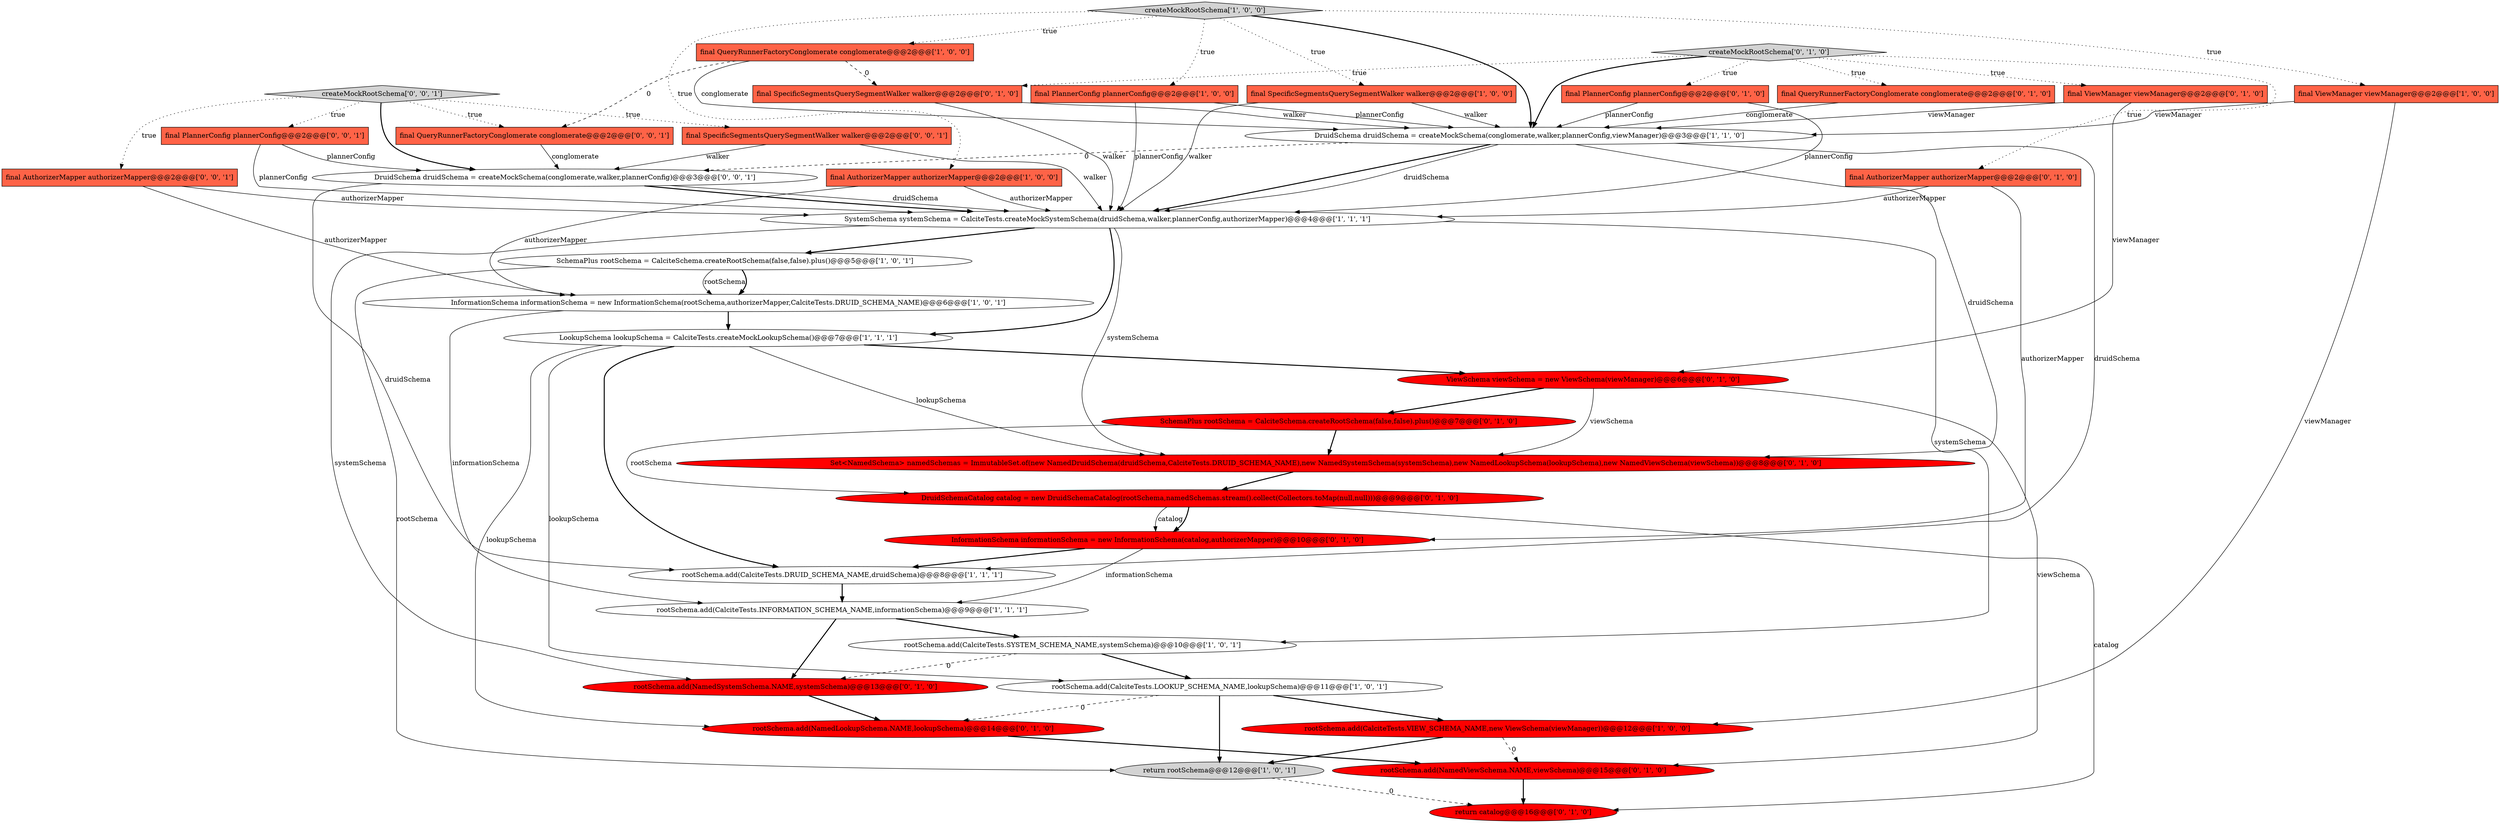 digraph {
23 [style = filled, label = "InformationSchema informationSchema = new InformationSchema(catalog,authorizerMapper)@@@10@@@['0', '1', '0']", fillcolor = red, shape = ellipse image = "AAA1AAABBB2BBB"];
7 [style = filled, label = "InformationSchema informationSchema = new InformationSchema(rootSchema,authorizerMapper,CalciteTests.DRUID_SCHEMA_NAME)@@@6@@@['1', '0', '1']", fillcolor = white, shape = ellipse image = "AAA0AAABBB1BBB"];
34 [style = filled, label = "final SpecificSegmentsQuerySegmentWalker walker@@@2@@@['0', '0', '1']", fillcolor = tomato, shape = box image = "AAA0AAABBB3BBB"];
12 [style = filled, label = "LookupSchema lookupSchema = CalciteTests.createMockLookupSchema()@@@7@@@['1', '1', '1']", fillcolor = white, shape = ellipse image = "AAA0AAABBB1BBB"];
29 [style = filled, label = "SchemaPlus rootSchema = CalciteSchema.createRootSchema(false,false).plus()@@@7@@@['0', '1', '0']", fillcolor = red, shape = ellipse image = "AAA1AAABBB2BBB"];
22 [style = filled, label = "rootSchema.add(NamedLookupSchema.NAME,lookupSchema)@@@14@@@['0', '1', '0']", fillcolor = red, shape = ellipse image = "AAA1AAABBB2BBB"];
19 [style = filled, label = "DruidSchemaCatalog catalog = new DruidSchemaCatalog(rootSchema,namedSchemas.stream().collect(Collectors.toMap(null,null)))@@@9@@@['0', '1', '0']", fillcolor = red, shape = ellipse image = "AAA1AAABBB2BBB"];
14 [style = filled, label = "final QueryRunnerFactoryConglomerate conglomerate@@@2@@@['1', '0', '0']", fillcolor = tomato, shape = box image = "AAA1AAABBB1BBB"];
24 [style = filled, label = "createMockRootSchema['0', '1', '0']", fillcolor = lightgray, shape = diamond image = "AAA0AAABBB2BBB"];
1 [style = filled, label = "DruidSchema druidSchema = createMockSchema(conglomerate,walker,plannerConfig,viewManager)@@@3@@@['1', '1', '0']", fillcolor = white, shape = ellipse image = "AAA0AAABBB1BBB"];
37 [style = filled, label = "createMockRootSchema['0', '0', '1']", fillcolor = lightgray, shape = diamond image = "AAA0AAABBB3BBB"];
25 [style = filled, label = "final PlannerConfig plannerConfig@@@2@@@['0', '1', '0']", fillcolor = tomato, shape = box image = "AAA0AAABBB2BBB"];
6 [style = filled, label = "final PlannerConfig plannerConfig@@@2@@@['1', '0', '0']", fillcolor = tomato, shape = box image = "AAA0AAABBB1BBB"];
26 [style = filled, label = "final ViewManager viewManager@@@2@@@['0', '1', '0']", fillcolor = tomato, shape = box image = "AAA0AAABBB2BBB"];
13 [style = filled, label = "final AuthorizerMapper authorizerMapper@@@2@@@['1', '0', '0']", fillcolor = tomato, shape = box image = "AAA0AAABBB1BBB"];
32 [style = filled, label = "final AuthorizerMapper authorizerMapper@@@2@@@['0', '0', '1']", fillcolor = tomato, shape = box image = "AAA0AAABBB3BBB"];
36 [style = filled, label = "final QueryRunnerFactoryConglomerate conglomerate@@@2@@@['0', '0', '1']", fillcolor = tomato, shape = box image = "AAA0AAABBB3BBB"];
20 [style = filled, label = "return catalog@@@16@@@['0', '1', '0']", fillcolor = red, shape = ellipse image = "AAA1AAABBB2BBB"];
4 [style = filled, label = "rootSchema.add(CalciteTests.SYSTEM_SCHEMA_NAME,systemSchema)@@@10@@@['1', '0', '1']", fillcolor = white, shape = ellipse image = "AAA0AAABBB1BBB"];
15 [style = filled, label = "rootSchema.add(CalciteTests.INFORMATION_SCHEMA_NAME,informationSchema)@@@9@@@['1', '1', '1']", fillcolor = white, shape = ellipse image = "AAA0AAABBB1BBB"];
10 [style = filled, label = "rootSchema.add(CalciteTests.VIEW_SCHEMA_NAME,new ViewSchema(viewManager))@@@12@@@['1', '0', '0']", fillcolor = red, shape = ellipse image = "AAA1AAABBB1BBB"];
16 [style = filled, label = "rootSchema.add(CalciteTests.LOOKUP_SCHEMA_NAME,lookupSchema)@@@11@@@['1', '0', '1']", fillcolor = white, shape = ellipse image = "AAA0AAABBB1BBB"];
21 [style = filled, label = "final AuthorizerMapper authorizerMapper@@@2@@@['0', '1', '0']", fillcolor = tomato, shape = box image = "AAA0AAABBB2BBB"];
35 [style = filled, label = "DruidSchema druidSchema = createMockSchema(conglomerate,walker,plannerConfig)@@@3@@@['0', '0', '1']", fillcolor = white, shape = ellipse image = "AAA0AAABBB3BBB"];
30 [style = filled, label = "rootSchema.add(NamedSystemSchema.NAME,systemSchema)@@@13@@@['0', '1', '0']", fillcolor = red, shape = ellipse image = "AAA1AAABBB2BBB"];
18 [style = filled, label = "final QueryRunnerFactoryConglomerate conglomerate@@@2@@@['0', '1', '0']", fillcolor = tomato, shape = box image = "AAA0AAABBB2BBB"];
5 [style = filled, label = "return rootSchema@@@12@@@['1', '0', '1']", fillcolor = lightgray, shape = ellipse image = "AAA0AAABBB1BBB"];
31 [style = filled, label = "ViewSchema viewSchema = new ViewSchema(viewManager)@@@6@@@['0', '1', '0']", fillcolor = red, shape = ellipse image = "AAA1AAABBB2BBB"];
17 [style = filled, label = "Set<NamedSchema> namedSchemas = ImmutableSet.of(new NamedDruidSchema(druidSchema,CalciteTests.DRUID_SCHEMA_NAME),new NamedSystemSchema(systemSchema),new NamedLookupSchema(lookupSchema),new NamedViewSchema(viewSchema))@@@8@@@['0', '1', '0']", fillcolor = red, shape = ellipse image = "AAA1AAABBB2BBB"];
3 [style = filled, label = "final SpecificSegmentsQuerySegmentWalker walker@@@2@@@['1', '0', '0']", fillcolor = tomato, shape = box image = "AAA0AAABBB1BBB"];
8 [style = filled, label = "rootSchema.add(CalciteTests.DRUID_SCHEMA_NAME,druidSchema)@@@8@@@['1', '1', '1']", fillcolor = white, shape = ellipse image = "AAA0AAABBB1BBB"];
0 [style = filled, label = "createMockRootSchema['1', '0', '0']", fillcolor = lightgray, shape = diamond image = "AAA0AAABBB1BBB"];
9 [style = filled, label = "SystemSchema systemSchema = CalciteTests.createMockSystemSchema(druidSchema,walker,plannerConfig,authorizerMapper)@@@4@@@['1', '1', '1']", fillcolor = white, shape = ellipse image = "AAA0AAABBB1BBB"];
27 [style = filled, label = "rootSchema.add(NamedViewSchema.NAME,viewSchema)@@@15@@@['0', '1', '0']", fillcolor = red, shape = ellipse image = "AAA1AAABBB2BBB"];
33 [style = filled, label = "final PlannerConfig plannerConfig@@@2@@@['0', '0', '1']", fillcolor = tomato, shape = box image = "AAA0AAABBB3BBB"];
28 [style = filled, label = "final SpecificSegmentsQuerySegmentWalker walker@@@2@@@['0', '1', '0']", fillcolor = tomato, shape = box image = "AAA1AAABBB2BBB"];
11 [style = filled, label = "SchemaPlus rootSchema = CalciteSchema.createRootSchema(false,false).plus()@@@5@@@['1', '0', '1']", fillcolor = white, shape = ellipse image = "AAA0AAABBB1BBB"];
2 [style = filled, label = "final ViewManager viewManager@@@2@@@['1', '0', '0']", fillcolor = tomato, shape = box image = "AAA0AAABBB1BBB"];
9->11 [style = bold, label=""];
13->9 [style = solid, label="authorizerMapper"];
32->9 [style = solid, label="authorizerMapper"];
24->25 [style = dotted, label="true"];
6->9 [style = solid, label="plannerConfig"];
4->30 [style = dashed, label="0"];
28->1 [style = solid, label="walker"];
10->27 [style = dashed, label="0"];
25->1 [style = solid, label="plannerConfig"];
12->22 [style = solid, label="lookupSchema"];
0->6 [style = dotted, label="true"];
3->9 [style = solid, label="walker"];
19->20 [style = solid, label="catalog"];
37->36 [style = dotted, label="true"];
0->3 [style = dotted, label="true"];
24->21 [style = dotted, label="true"];
25->9 [style = solid, label="plannerConfig"];
4->16 [style = bold, label=""];
11->7 [style = solid, label="rootSchema"];
6->1 [style = solid, label="plannerConfig"];
19->23 [style = solid, label="catalog"];
33->9 [style = solid, label="plannerConfig"];
14->1 [style = solid, label="conglomerate"];
29->19 [style = solid, label="rootSchema"];
31->29 [style = bold, label=""];
23->8 [style = bold, label=""];
26->31 [style = solid, label="viewManager"];
26->1 [style = solid, label="viewManager"];
31->27 [style = solid, label="viewSchema"];
5->20 [style = dashed, label="0"];
35->8 [style = solid, label="druidSchema"];
2->1 [style = solid, label="viewManager"];
12->16 [style = solid, label="lookupSchema"];
31->17 [style = solid, label="viewSchema"];
24->26 [style = dotted, label="true"];
0->14 [style = dotted, label="true"];
2->10 [style = solid, label="viewManager"];
12->17 [style = solid, label="lookupSchema"];
27->20 [style = bold, label=""];
12->31 [style = bold, label=""];
24->18 [style = dotted, label="true"];
9->4 [style = solid, label="systemSchema"];
16->22 [style = dashed, label="0"];
23->15 [style = solid, label="informationSchema"];
29->17 [style = bold, label=""];
34->9 [style = solid, label="walker"];
8->15 [style = bold, label=""];
1->35 [style = dashed, label="0"];
14->28 [style = dashed, label="0"];
35->9 [style = bold, label=""];
1->17 [style = solid, label="druidSchema"];
9->17 [style = solid, label="systemSchema"];
13->7 [style = solid, label="authorizerMapper"];
21->9 [style = solid, label="authorizerMapper"];
1->9 [style = bold, label=""];
11->5 [style = solid, label="rootSchema"];
3->1 [style = solid, label="walker"];
9->30 [style = solid, label="systemSchema"];
33->35 [style = solid, label="plannerConfig"];
10->5 [style = bold, label=""];
37->32 [style = dotted, label="true"];
12->8 [style = bold, label=""];
0->1 [style = bold, label=""];
16->5 [style = bold, label=""];
1->8 [style = solid, label="druidSchema"];
9->12 [style = bold, label=""];
21->23 [style = solid, label="authorizerMapper"];
24->1 [style = bold, label=""];
37->35 [style = bold, label=""];
37->34 [style = dotted, label="true"];
37->33 [style = dotted, label="true"];
30->22 [style = bold, label=""];
0->13 [style = dotted, label="true"];
7->12 [style = bold, label=""];
16->10 [style = bold, label=""];
32->7 [style = solid, label="authorizerMapper"];
18->1 [style = solid, label="conglomerate"];
36->35 [style = solid, label="conglomerate"];
15->30 [style = bold, label=""];
14->36 [style = dashed, label="0"];
24->28 [style = dotted, label="true"];
34->35 [style = solid, label="walker"];
17->19 [style = bold, label=""];
7->15 [style = solid, label="informationSchema"];
35->9 [style = solid, label="druidSchema"];
22->27 [style = bold, label=""];
1->9 [style = solid, label="druidSchema"];
19->23 [style = bold, label=""];
15->4 [style = bold, label=""];
0->2 [style = dotted, label="true"];
28->9 [style = solid, label="walker"];
11->7 [style = bold, label=""];
}
